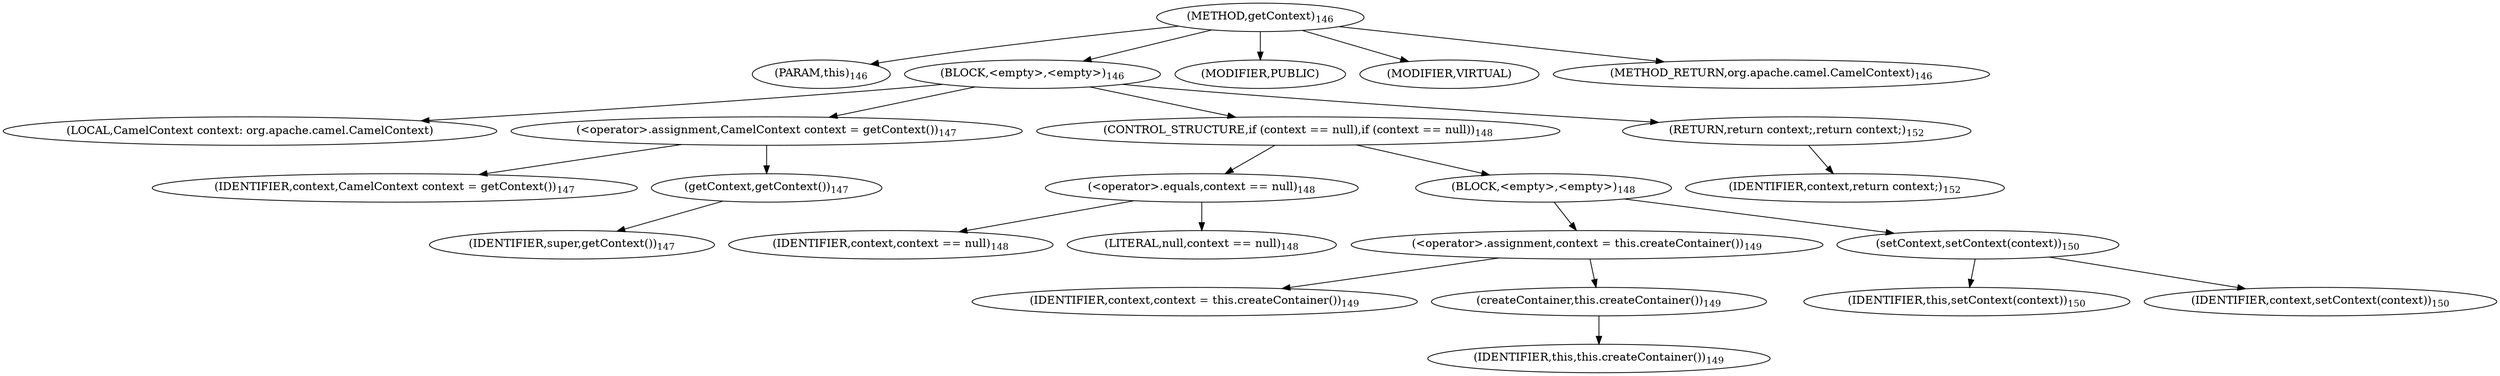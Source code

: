 digraph "getContext" {  
"223" [label = <(METHOD,getContext)<SUB>146</SUB>> ]
"19" [label = <(PARAM,this)<SUB>146</SUB>> ]
"224" [label = <(BLOCK,&lt;empty&gt;,&lt;empty&gt;)<SUB>146</SUB>> ]
"225" [label = <(LOCAL,CamelContext context: org.apache.camel.CamelContext)> ]
"226" [label = <(&lt;operator&gt;.assignment,CamelContext context = getContext())<SUB>147</SUB>> ]
"227" [label = <(IDENTIFIER,context,CamelContext context = getContext())<SUB>147</SUB>> ]
"228" [label = <(getContext,getContext())<SUB>147</SUB>> ]
"229" [label = <(IDENTIFIER,super,getContext())<SUB>147</SUB>> ]
"230" [label = <(CONTROL_STRUCTURE,if (context == null),if (context == null))<SUB>148</SUB>> ]
"231" [label = <(&lt;operator&gt;.equals,context == null)<SUB>148</SUB>> ]
"232" [label = <(IDENTIFIER,context,context == null)<SUB>148</SUB>> ]
"233" [label = <(LITERAL,null,context == null)<SUB>148</SUB>> ]
"234" [label = <(BLOCK,&lt;empty&gt;,&lt;empty&gt;)<SUB>148</SUB>> ]
"235" [label = <(&lt;operator&gt;.assignment,context = this.createContainer())<SUB>149</SUB>> ]
"236" [label = <(IDENTIFIER,context,context = this.createContainer())<SUB>149</SUB>> ]
"237" [label = <(createContainer,this.createContainer())<SUB>149</SUB>> ]
"18" [label = <(IDENTIFIER,this,this.createContainer())<SUB>149</SUB>> ]
"238" [label = <(setContext,setContext(context))<SUB>150</SUB>> ]
"20" [label = <(IDENTIFIER,this,setContext(context))<SUB>150</SUB>> ]
"239" [label = <(IDENTIFIER,context,setContext(context))<SUB>150</SUB>> ]
"240" [label = <(RETURN,return context;,return context;)<SUB>152</SUB>> ]
"241" [label = <(IDENTIFIER,context,return context;)<SUB>152</SUB>> ]
"242" [label = <(MODIFIER,PUBLIC)> ]
"243" [label = <(MODIFIER,VIRTUAL)> ]
"244" [label = <(METHOD_RETURN,org.apache.camel.CamelContext)<SUB>146</SUB>> ]
  "223" -> "19" 
  "223" -> "224" 
  "223" -> "242" 
  "223" -> "243" 
  "223" -> "244" 
  "224" -> "225" 
  "224" -> "226" 
  "224" -> "230" 
  "224" -> "240" 
  "226" -> "227" 
  "226" -> "228" 
  "228" -> "229" 
  "230" -> "231" 
  "230" -> "234" 
  "231" -> "232" 
  "231" -> "233" 
  "234" -> "235" 
  "234" -> "238" 
  "235" -> "236" 
  "235" -> "237" 
  "237" -> "18" 
  "238" -> "20" 
  "238" -> "239" 
  "240" -> "241" 
}

